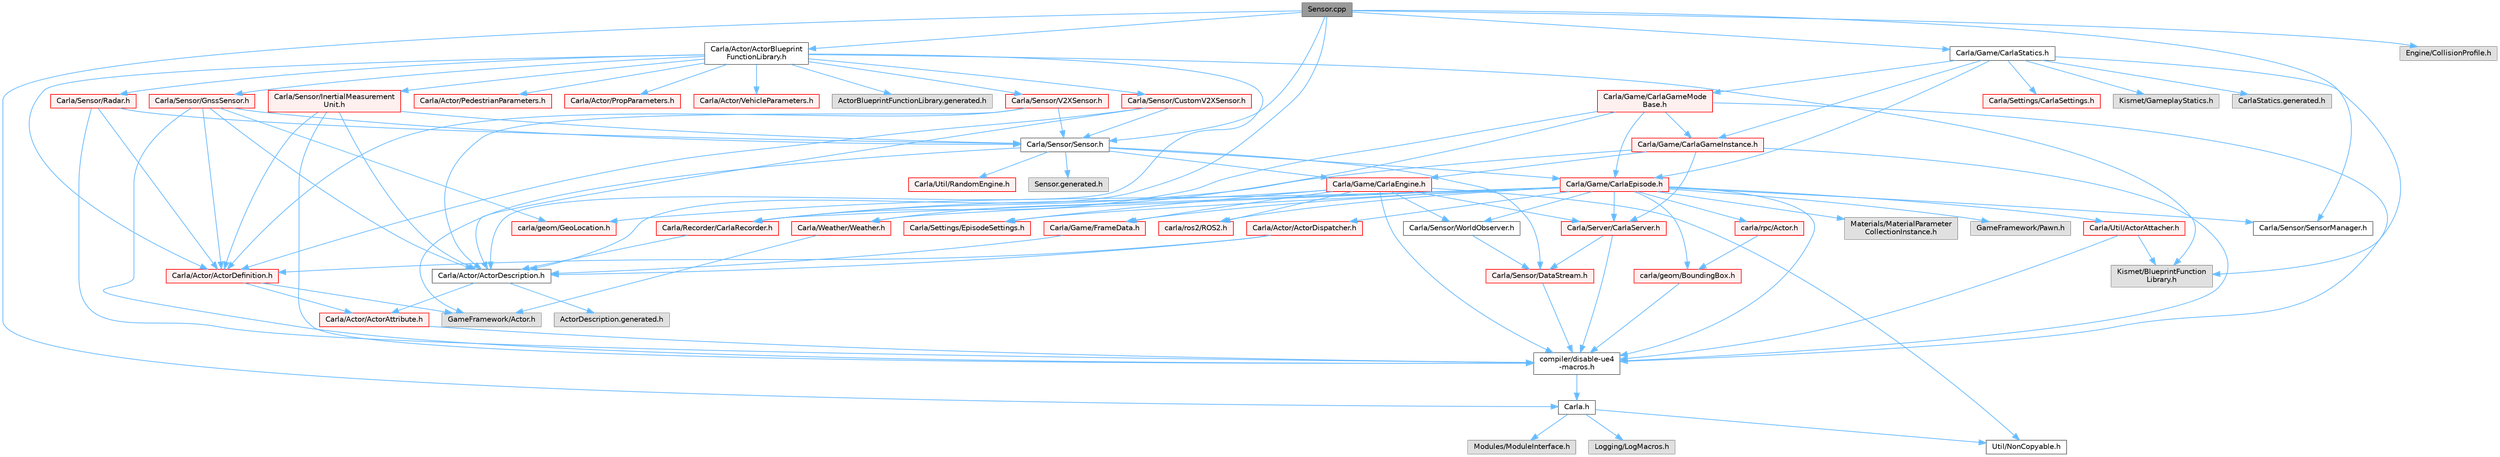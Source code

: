 digraph "Sensor.cpp"
{
 // INTERACTIVE_SVG=YES
 // LATEX_PDF_SIZE
  bgcolor="transparent";
  edge [fontname=Helvetica,fontsize=10,labelfontname=Helvetica,labelfontsize=10];
  node [fontname=Helvetica,fontsize=10,shape=box,height=0.2,width=0.4];
  Node1 [id="Node000001",label="Sensor.cpp",height=0.2,width=0.4,color="gray40", fillcolor="grey60", style="filled", fontcolor="black",tooltip=" "];
  Node1 -> Node2 [id="edge1_Node000001_Node000002",color="steelblue1",style="solid",tooltip=" "];
  Node2 [id="Node000002",label="Carla.h",height=0.2,width=0.4,color="grey40", fillcolor="white", style="filled",URL="$d7/d7d/Carla_8h.html",tooltip=" "];
  Node2 -> Node3 [id="edge2_Node000002_Node000003",color="steelblue1",style="solid",tooltip=" "];
  Node3 [id="Node000003",label="Util/NonCopyable.h",height=0.2,width=0.4,color="grey40", fillcolor="white", style="filled",URL="$d4/d57/Unreal_2CarlaUE4_2Plugins_2Carla_2Source_2Carla_2Util_2NonCopyable_8h.html",tooltip=" "];
  Node2 -> Node4 [id="edge3_Node000002_Node000004",color="steelblue1",style="solid",tooltip=" "];
  Node4 [id="Node000004",label="Logging/LogMacros.h",height=0.2,width=0.4,color="grey60", fillcolor="#E0E0E0", style="filled",tooltip=" "];
  Node2 -> Node5 [id="edge4_Node000002_Node000005",color="steelblue1",style="solid",tooltip=" "];
  Node5 [id="Node000005",label="Modules/ModuleInterface.h",height=0.2,width=0.4,color="grey60", fillcolor="#E0E0E0", style="filled",tooltip=" "];
  Node1 -> Node6 [id="edge5_Node000001_Node000006",color="steelblue1",style="solid",tooltip=" "];
  Node6 [id="Node000006",label="Carla/Sensor/Sensor.h",height=0.2,width=0.4,color="grey40", fillcolor="white", style="filled",URL="$d7/d7d/Unreal_2CarlaUE4_2Plugins_2Carla_2Source_2Carla_2Sensor_2Sensor_8h.html",tooltip=" "];
  Node6 -> Node7 [id="edge6_Node000006_Node000007",color="steelblue1",style="solid",tooltip=" "];
  Node7 [id="Node000007",label="Carla/Game/CarlaEpisode.h",height=0.2,width=0.4,color="red", fillcolor="#FFF0F0", style="filled",URL="$de/db8/CarlaEpisode_8h.html",tooltip=" "];
  Node7 -> Node8 [id="edge7_Node000007_Node000008",color="steelblue1",style="solid",tooltip=" "];
  Node8 [id="Node000008",label="Carla/Actor/ActorDispatcher.h",height=0.2,width=0.4,color="red", fillcolor="#FFF0F0", style="filled",URL="$dc/ddc/ActorDispatcher_8h.html",tooltip=" "];
  Node8 -> Node9 [id="edge8_Node000008_Node000009",color="steelblue1",style="solid",tooltip=" "];
  Node9 [id="Node000009",label="Carla/Actor/ActorDefinition.h",height=0.2,width=0.4,color="red", fillcolor="#FFF0F0", style="filled",URL="$d0/d65/Unreal_2CarlaUE4_2Plugins_2Carla_2Source_2Carla_2Actor_2ActorDefinition_8h.html",tooltip=" "];
  Node9 -> Node10 [id="edge9_Node000009_Node000010",color="steelblue1",style="solid",tooltip=" "];
  Node10 [id="Node000010",label="Carla/Actor/ActorAttribute.h",height=0.2,width=0.4,color="red", fillcolor="#FFF0F0", style="filled",URL="$d6/d1a/Unreal_2CarlaUE4_2Plugins_2Carla_2Source_2Carla_2Actor_2ActorAttribute_8h.html",tooltip=" "];
  Node10 -> Node11 [id="edge10_Node000010_Node000011",color="steelblue1",style="solid",tooltip=" "];
  Node11 [id="Node000011",label="compiler/disable-ue4\l-macros.h",height=0.2,width=0.4,color="grey40", fillcolor="white", style="filled",URL="$d2/d02/disable-ue4-macros_8h.html",tooltip=" "];
  Node11 -> Node2 [id="edge11_Node000011_Node000002",color="steelblue1",style="solid",tooltip=" "];
  Node9 -> Node16 [id="edge12_Node000009_Node000016",color="steelblue1",style="solid",tooltip=" "];
  Node16 [id="Node000016",label="GameFramework/Actor.h",height=0.2,width=0.4,color="grey60", fillcolor="#E0E0E0", style="filled",tooltip=" "];
  Node8 -> Node18 [id="edge13_Node000008_Node000018",color="steelblue1",style="solid",tooltip=" "];
  Node18 [id="Node000018",label="Carla/Actor/ActorDescription.h",height=0.2,width=0.4,color="grey40", fillcolor="white", style="filled",URL="$d4/de6/Unreal_2CarlaUE4_2Plugins_2Carla_2Source_2Carla_2Actor_2ActorDescription_8h.html",tooltip=" "];
  Node18 -> Node10 [id="edge14_Node000018_Node000010",color="steelblue1",style="solid",tooltip=" "];
  Node18 -> Node19 [id="edge15_Node000018_Node000019",color="steelblue1",style="solid",tooltip=" "];
  Node19 [id="Node000019",label="ActorDescription.generated.h",height=0.2,width=0.4,color="grey60", fillcolor="#E0E0E0", style="filled",tooltip=" "];
  Node7 -> Node209 [id="edge16_Node000007_Node000209",color="steelblue1",style="solid",tooltip=" "];
  Node209 [id="Node000209",label="Carla/Recorder/CarlaRecorder.h",height=0.2,width=0.4,color="red", fillcolor="#FFF0F0", style="filled",URL="$d9/d6a/CarlaRecorder_8h.html",tooltip=" "];
  Node209 -> Node18 [id="edge17_Node000209_Node000018",color="steelblue1",style="solid",tooltip=" "];
  Node7 -> Node240 [id="edge18_Node000007_Node000240",color="steelblue1",style="solid",tooltip=" "];
  Node240 [id="Node000240",label="Carla/Sensor/WorldObserver.h",height=0.2,width=0.4,color="grey40", fillcolor="white", style="filled",URL="$d8/deb/WorldObserver_8h.html",tooltip=" "];
  Node240 -> Node81 [id="edge19_Node000240_Node000081",color="steelblue1",style="solid",tooltip=" "];
  Node81 [id="Node000081",label="Carla/Sensor/DataStream.h",height=0.2,width=0.4,color="red", fillcolor="#FFF0F0", style="filled",URL="$da/dd9/DataStream_8h.html",tooltip=" "];
  Node81 -> Node11 [id="edge20_Node000081_Node000011",color="steelblue1",style="solid",tooltip=" "];
  Node7 -> Node241 [id="edge21_Node000007_Node000241",color="steelblue1",style="solid",tooltip=" "];
  Node241 [id="Node000241",label="Carla/Server/CarlaServer.h",height=0.2,width=0.4,color="red", fillcolor="#FFF0F0", style="filled",URL="$d0/d35/CarlaServer_8h.html",tooltip=" "];
  Node241 -> Node81 [id="edge22_Node000241_Node000081",color="steelblue1",style="solid",tooltip=" "];
  Node241 -> Node11 [id="edge23_Node000241_Node000011",color="steelblue1",style="solid",tooltip=" "];
  Node7 -> Node257 [id="edge24_Node000007_Node000257",color="steelblue1",style="solid",tooltip=" "];
  Node257 [id="Node000257",label="Carla/Settings/EpisodeSettings.h",height=0.2,width=0.4,color="red", fillcolor="#FFF0F0", style="filled",URL="$d8/d64/Unreal_2CarlaUE4_2Plugins_2Carla_2Source_2Carla_2Settings_2EpisodeSettings_8h.html",tooltip=" "];
  Node7 -> Node259 [id="edge25_Node000007_Node000259",color="steelblue1",style="solid",tooltip=" "];
  Node259 [id="Node000259",label="Carla/Util/ActorAttacher.h",height=0.2,width=0.4,color="red", fillcolor="#FFF0F0", style="filled",URL="$d6/d68/ActorAttacher_8h.html",tooltip=" "];
  Node259 -> Node11 [id="edge26_Node000259_Node000011",color="steelblue1",style="solid",tooltip=" "];
  Node259 -> Node260 [id="edge27_Node000259_Node000260",color="steelblue1",style="solid",tooltip=" "];
  Node260 [id="Node000260",label="Kismet/BlueprintFunction\lLibrary.h",height=0.2,width=0.4,color="grey60", fillcolor="#E0E0E0", style="filled",tooltip=" "];
  Node7 -> Node262 [id="edge28_Node000007_Node000262",color="steelblue1",style="solid",tooltip=" "];
  Node262 [id="Node000262",label="Carla/Weather/Weather.h",height=0.2,width=0.4,color="red", fillcolor="#FFF0F0", style="filled",URL="$d5/d65/Weather_8h.html",tooltip=" "];
  Node262 -> Node16 [id="edge29_Node000262_Node000016",color="steelblue1",style="solid",tooltip=" "];
  Node7 -> Node266 [id="edge30_Node000007_Node000266",color="steelblue1",style="solid",tooltip=" "];
  Node266 [id="Node000266",label="Carla/Game/FrameData.h",height=0.2,width=0.4,color="red", fillcolor="#FFF0F0", style="filled",URL="$d2/df1/FrameData_8h.html",tooltip=" "];
  Node266 -> Node18 [id="edge31_Node000266_Node000018",color="steelblue1",style="solid",tooltip=" "];
  Node7 -> Node325 [id="edge32_Node000007_Node000325",color="steelblue1",style="solid",tooltip=" "];
  Node325 [id="Node000325",label="Carla/Sensor/SensorManager.h",height=0.2,width=0.4,color="grey40", fillcolor="white", style="filled",URL="$dc/dbf/SensorManager_8h.html",tooltip=" "];
  Node7 -> Node326 [id="edge33_Node000007_Node000326",color="steelblue1",style="solid",tooltip=" "];
  Node326 [id="Node000326",label="GameFramework/Pawn.h",height=0.2,width=0.4,color="grey60", fillcolor="#E0E0E0", style="filled",tooltip=" "];
  Node7 -> Node327 [id="edge34_Node000007_Node000327",color="steelblue1",style="solid",tooltip=" "];
  Node327 [id="Node000327",label="Materials/MaterialParameter\lCollectionInstance.h",height=0.2,width=0.4,color="grey60", fillcolor="#E0E0E0", style="filled",tooltip=" "];
  Node7 -> Node11 [id="edge35_Node000007_Node000011",color="steelblue1",style="solid",tooltip=" "];
  Node7 -> Node44 [id="edge36_Node000007_Node000044",color="steelblue1",style="solid",tooltip=" "];
  Node44 [id="Node000044",label="carla/geom/BoundingBox.h",height=0.2,width=0.4,color="red", fillcolor="#FFF0F0", style="filled",URL="$d2/dfe/LibCarla_2source_2carla_2geom_2BoundingBox_8h.html",tooltip=" "];
  Node44 -> Node11 [id="edge37_Node000044_Node000011",color="steelblue1",style="solid",tooltip=" "];
  Node7 -> Node116 [id="edge38_Node000007_Node000116",color="steelblue1",style="solid",tooltip=" "];
  Node116 [id="Node000116",label="carla/geom/GeoLocation.h",height=0.2,width=0.4,color="red", fillcolor="#FFF0F0", style="filled",URL="$d7/d86/GeoLocation_8h.html",tooltip=" "];
  Node7 -> Node94 [id="edge39_Node000007_Node000094",color="steelblue1",style="solid",tooltip=" "];
  Node94 [id="Node000094",label="carla/ros2/ROS2.h",height=0.2,width=0.4,color="red", fillcolor="#FFF0F0", style="filled",URL="$da/db8/ROS2_8h.html",tooltip=" "];
  Node7 -> Node43 [id="edge40_Node000007_Node000043",color="steelblue1",style="solid",tooltip=" "];
  Node43 [id="Node000043",label="carla/rpc/Actor.h",height=0.2,width=0.4,color="red", fillcolor="#FFF0F0", style="filled",URL="$d8/d73/rpc_2Actor_8h.html",tooltip=" "];
  Node43 -> Node44 [id="edge41_Node000043_Node000044",color="steelblue1",style="solid",tooltip=" "];
  Node6 -> Node81 [id="edge42_Node000006_Node000081",color="steelblue1",style="solid",tooltip=" "];
  Node6 -> Node329 [id="edge43_Node000006_Node000329",color="steelblue1",style="solid",tooltip=" "];
  Node329 [id="Node000329",label="Carla/Util/RandomEngine.h",height=0.2,width=0.4,color="red", fillcolor="#FFF0F0", style="filled",URL="$d6/daa/RandomEngine_8h.html",tooltip=" "];
  Node6 -> Node332 [id="edge44_Node000006_Node000332",color="steelblue1",style="solid",tooltip=" "];
  Node332 [id="Node000332",label="Carla/Game/CarlaEngine.h",height=0.2,width=0.4,color="red", fillcolor="#FFF0F0", style="filled",URL="$d0/d11/CarlaEngine_8h.html",tooltip=" "];
  Node332 -> Node209 [id="edge45_Node000332_Node000209",color="steelblue1",style="solid",tooltip=" "];
  Node332 -> Node240 [id="edge46_Node000332_Node000240",color="steelblue1",style="solid",tooltip=" "];
  Node332 -> Node241 [id="edge47_Node000332_Node000241",color="steelblue1",style="solid",tooltip=" "];
  Node332 -> Node257 [id="edge48_Node000332_Node000257",color="steelblue1",style="solid",tooltip=" "];
  Node332 -> Node3 [id="edge49_Node000332_Node000003",color="steelblue1",style="solid",tooltip=" "];
  Node332 -> Node266 [id="edge50_Node000332_Node000266",color="steelblue1",style="solid",tooltip=" "];
  Node332 -> Node11 [id="edge51_Node000332_Node000011",color="steelblue1",style="solid",tooltip=" "];
  Node332 -> Node94 [id="edge52_Node000332_Node000094",color="steelblue1",style="solid",tooltip=" "];
  Node6 -> Node16 [id="edge53_Node000006_Node000016",color="steelblue1",style="solid",tooltip=" "];
  Node6 -> Node337 [id="edge54_Node000006_Node000337",color="steelblue1",style="solid",tooltip=" "];
  Node337 [id="Node000337",label="Sensor.generated.h",height=0.2,width=0.4,color="grey60", fillcolor="#E0E0E0", style="filled",tooltip=" "];
  Node1 -> Node325 [id="edge55_Node000001_Node000325",color="steelblue1",style="solid",tooltip=" "];
  Node1 -> Node18 [id="edge56_Node000001_Node000018",color="steelblue1",style="solid",tooltip=" "];
  Node1 -> Node338 [id="edge57_Node000001_Node000338",color="steelblue1",style="solid",tooltip=" "];
  Node338 [id="Node000338",label="Carla/Actor/ActorBlueprint\lFunctionLibrary.h",height=0.2,width=0.4,color="grey40", fillcolor="white", style="filled",URL="$d7/dda/ActorBlueprintFunctionLibrary_8h.html",tooltip=" "];
  Node338 -> Node9 [id="edge58_Node000338_Node000009",color="steelblue1",style="solid",tooltip=" "];
  Node338 -> Node18 [id="edge59_Node000338_Node000018",color="steelblue1",style="solid",tooltip=" "];
  Node338 -> Node339 [id="edge60_Node000338_Node000339",color="steelblue1",style="solid",tooltip=" "];
  Node339 [id="Node000339",label="Carla/Actor/PedestrianParameters.h",height=0.2,width=0.4,color="red", fillcolor="#FFF0F0", style="filled",URL="$d5/dca/PedestrianParameters_8h.html",tooltip=" "];
  Node338 -> Node342 [id="edge61_Node000338_Node000342",color="steelblue1",style="solid",tooltip=" "];
  Node342 [id="Node000342",label="Carla/Actor/PropParameters.h",height=0.2,width=0.4,color="red", fillcolor="#FFF0F0", style="filled",URL="$dc/d01/PropParameters_8h.html",tooltip=" "];
  Node338 -> Node345 [id="edge62_Node000338_Node000345",color="steelblue1",style="solid",tooltip=" "];
  Node345 [id="Node000345",label="Carla/Actor/VehicleParameters.h",height=0.2,width=0.4,color="red", fillcolor="#FFF0F0", style="filled",URL="$d1/d1b/VehicleParameters_8h.html",tooltip=" "];
  Node338 -> Node347 [id="edge63_Node000338_Node000347",color="steelblue1",style="solid",tooltip=" "];
  Node347 [id="Node000347",label="Carla/Sensor/GnssSensor.h",height=0.2,width=0.4,color="red", fillcolor="#FFF0F0", style="filled",URL="$d9/d73/GnssSensor_8h.html",tooltip=" "];
  Node347 -> Node6 [id="edge64_Node000347_Node000006",color="steelblue1",style="solid",tooltip=" "];
  Node347 -> Node9 [id="edge65_Node000347_Node000009",color="steelblue1",style="solid",tooltip=" "];
  Node347 -> Node18 [id="edge66_Node000347_Node000018",color="steelblue1",style="solid",tooltip=" "];
  Node347 -> Node11 [id="edge67_Node000347_Node000011",color="steelblue1",style="solid",tooltip=" "];
  Node347 -> Node116 [id="edge68_Node000347_Node000116",color="steelblue1",style="solid",tooltip=" "];
  Node338 -> Node349 [id="edge69_Node000338_Node000349",color="steelblue1",style="solid",tooltip=" "];
  Node349 [id="Node000349",label="Carla/Sensor/Radar.h",height=0.2,width=0.4,color="red", fillcolor="#FFF0F0", style="filled",URL="$d6/de9/Radar_8h.html",tooltip=" "];
  Node349 -> Node6 [id="edge70_Node000349_Node000006",color="steelblue1",style="solid",tooltip=" "];
  Node349 -> Node9 [id="edge71_Node000349_Node000009",color="steelblue1",style="solid",tooltip=" "];
  Node349 -> Node11 [id="edge72_Node000349_Node000011",color="steelblue1",style="solid",tooltip=" "];
  Node338 -> Node351 [id="edge73_Node000338_Node000351",color="steelblue1",style="solid",tooltip=" "];
  Node351 [id="Node000351",label="Carla/Sensor/InertialMeasurement\lUnit.h",height=0.2,width=0.4,color="red", fillcolor="#FFF0F0", style="filled",URL="$d7/dfa/InertialMeasurementUnit_8h.html",tooltip=" "];
  Node351 -> Node6 [id="edge74_Node000351_Node000006",color="steelblue1",style="solid",tooltip=" "];
  Node351 -> Node9 [id="edge75_Node000351_Node000009",color="steelblue1",style="solid",tooltip=" "];
  Node351 -> Node18 [id="edge76_Node000351_Node000018",color="steelblue1",style="solid",tooltip=" "];
  Node351 -> Node11 [id="edge77_Node000351_Node000011",color="steelblue1",style="solid",tooltip=" "];
  Node338 -> Node353 [id="edge78_Node000338_Node000353",color="steelblue1",style="solid",tooltip=" "];
  Node353 [id="Node000353",label="Carla/Sensor/V2XSensor.h",height=0.2,width=0.4,color="red", fillcolor="#FFF0F0", style="filled",URL="$d1/d71/V2XSensor_8h.html",tooltip=" "];
  Node353 -> Node6 [id="edge79_Node000353_Node000006",color="steelblue1",style="solid",tooltip=" "];
  Node353 -> Node9 [id="edge80_Node000353_Node000009",color="steelblue1",style="solid",tooltip=" "];
  Node353 -> Node18 [id="edge81_Node000353_Node000018",color="steelblue1",style="solid",tooltip=" "];
  Node338 -> Node358 [id="edge82_Node000338_Node000358",color="steelblue1",style="solid",tooltip=" "];
  Node358 [id="Node000358",label="Carla/Sensor/CustomV2XSensor.h",height=0.2,width=0.4,color="red", fillcolor="#FFF0F0", style="filled",URL="$df/d4b/CustomV2XSensor_8h.html",tooltip=" "];
  Node358 -> Node6 [id="edge83_Node000358_Node000006",color="steelblue1",style="solid",tooltip=" "];
  Node358 -> Node9 [id="edge84_Node000358_Node000009",color="steelblue1",style="solid",tooltip=" "];
  Node358 -> Node18 [id="edge85_Node000358_Node000018",color="steelblue1",style="solid",tooltip=" "];
  Node338 -> Node260 [id="edge86_Node000338_Node000260",color="steelblue1",style="solid",tooltip=" "];
  Node338 -> Node360 [id="edge87_Node000338_Node000360",color="steelblue1",style="solid",tooltip=" "];
  Node360 [id="Node000360",label="ActorBlueprintFunctionLibrary.generated.h",height=0.2,width=0.4,color="grey60", fillcolor="#E0E0E0", style="filled",tooltip=" "];
  Node1 -> Node361 [id="edge88_Node000001_Node000361",color="steelblue1",style="solid",tooltip=" "];
  Node361 [id="Node000361",label="Carla/Game/CarlaStatics.h",height=0.2,width=0.4,color="grey40", fillcolor="white", style="filled",URL="$d9/dc8/CarlaStatics_8h.html",tooltip=" "];
  Node361 -> Node7 [id="edge89_Node000361_Node000007",color="steelblue1",style="solid",tooltip=" "];
  Node361 -> Node362 [id="edge90_Node000361_Node000362",color="steelblue1",style="solid",tooltip=" "];
  Node362 [id="Node000362",label="Carla/Game/CarlaGameInstance.h",height=0.2,width=0.4,color="red", fillcolor="#FFF0F0", style="filled",URL="$d2/dba/CarlaGameInstance_8h.html",tooltip=" "];
  Node362 -> Node332 [id="edge91_Node000362_Node000332",color="steelblue1",style="solid",tooltip=" "];
  Node362 -> Node209 [id="edge92_Node000362_Node000209",color="steelblue1",style="solid",tooltip=" "];
  Node362 -> Node241 [id="edge93_Node000362_Node000241",color="steelblue1",style="solid",tooltip=" "];
  Node362 -> Node11 [id="edge94_Node000362_Node000011",color="steelblue1",style="solid",tooltip=" "];
  Node361 -> Node366 [id="edge95_Node000361_Node000366",color="steelblue1",style="solid",tooltip=" "];
  Node366 [id="Node000366",label="Carla/Game/CarlaGameMode\lBase.h",height=0.2,width=0.4,color="red", fillcolor="#FFF0F0", style="filled",URL="$d3/d49/CarlaGameModeBase_8h.html",tooltip=" "];
  Node366 -> Node11 [id="edge96_Node000366_Node000011",color="steelblue1",style="solid",tooltip=" "];
  Node366 -> Node7 [id="edge97_Node000366_Node000007",color="steelblue1",style="solid",tooltip=" "];
  Node366 -> Node362 [id="edge98_Node000366_Node000362",color="steelblue1",style="solid",tooltip=" "];
  Node366 -> Node209 [id="edge99_Node000366_Node000209",color="steelblue1",style="solid",tooltip=" "];
  Node366 -> Node262 [id="edge100_Node000366_Node000262",color="steelblue1",style="solid",tooltip=" "];
  Node361 -> Node409 [id="edge101_Node000361_Node000409",color="steelblue1",style="solid",tooltip=" "];
  Node409 [id="Node000409",label="Carla/Settings/CarlaSettings.h",height=0.2,width=0.4,color="red", fillcolor="#FFF0F0", style="filled",URL="$d3/d4e/CarlaSettings_8h.html",tooltip=" "];
  Node361 -> Node411 [id="edge102_Node000361_Node000411",color="steelblue1",style="solid",tooltip=" "];
  Node411 [id="Node000411",label="Kismet/GameplayStatics.h",height=0.2,width=0.4,color="grey60", fillcolor="#E0E0E0", style="filled",tooltip=" "];
  Node361 -> Node260 [id="edge103_Node000361_Node000260",color="steelblue1",style="solid",tooltip=" "];
  Node361 -> Node412 [id="edge104_Node000361_Node000412",color="steelblue1",style="solid",tooltip=" "];
  Node412 [id="Node000412",label="CarlaStatics.generated.h",height=0.2,width=0.4,color="grey60", fillcolor="#E0E0E0", style="filled",tooltip=" "];
  Node1 -> Node413 [id="edge105_Node000001_Node000413",color="steelblue1",style="solid",tooltip=" "];
  Node413 [id="Node000413",label="Engine/CollisionProfile.h",height=0.2,width=0.4,color="grey60", fillcolor="#E0E0E0", style="filled",tooltip=" "];
}
